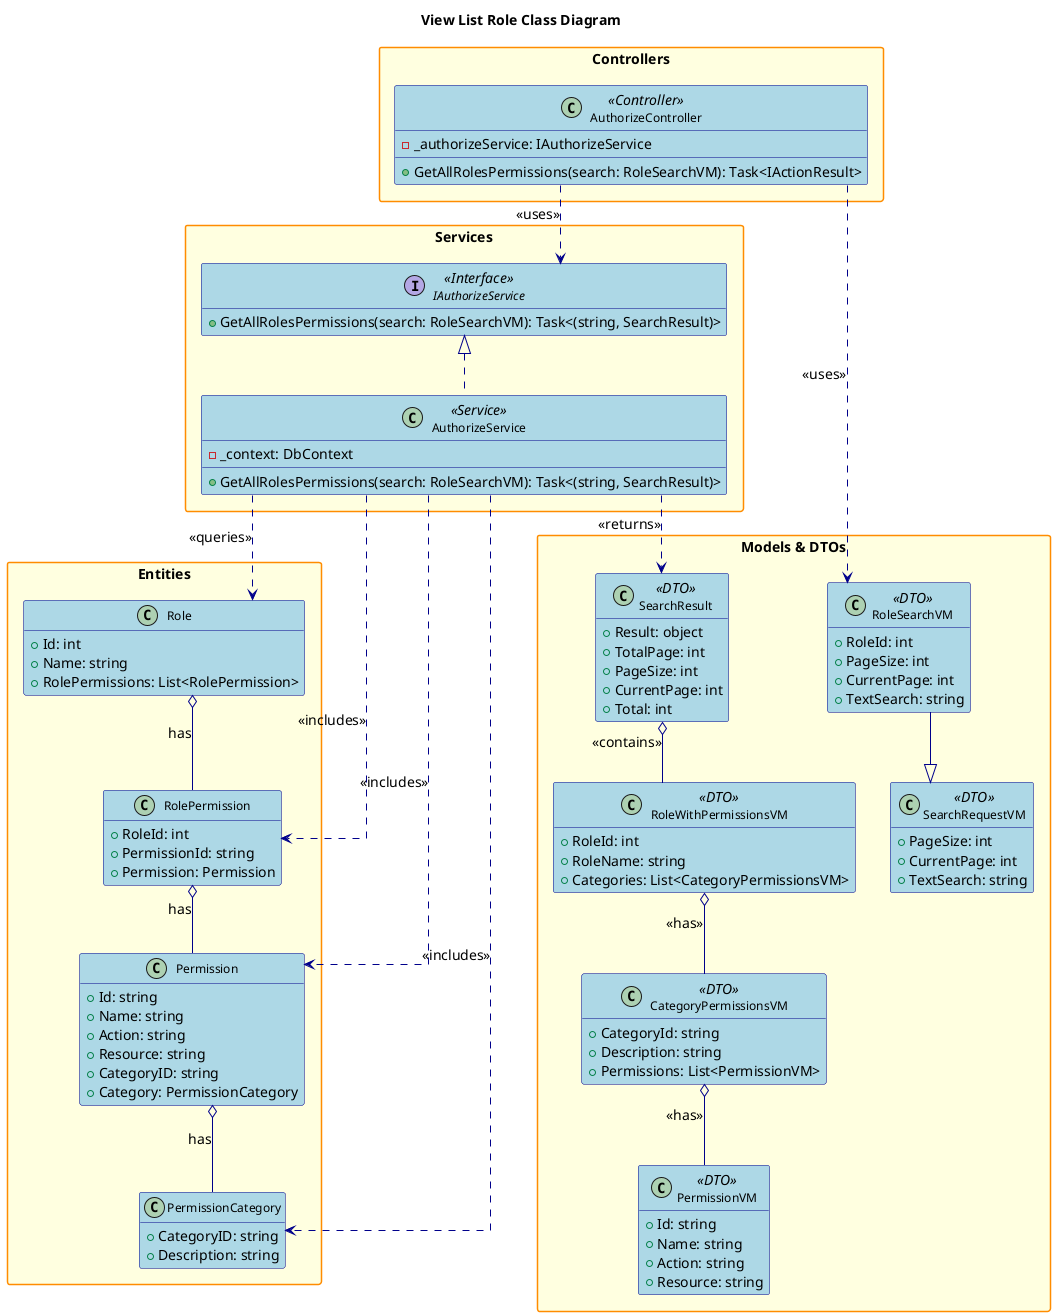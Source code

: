 @startuml
' Class Diagram for View List Role & Permissions Feature

title View List Role Class Diagram

hide empty members
skinparam packageStyle rectangle
skinparam linetype ortho
skinparam defaultFontSize 14
skinparam defaultFontName Arial
skinparam classFontSize 12
skinparam classFontName Arial
skinparam noteFontSize 11
skinparam noteFontName Arial

skinparam class {
    BackgroundColor LightBlue
    BorderColor DarkBlue
    ArrowColor DarkBlue
    FontSize 12
}

skinparam package {
    BackgroundColor LightYellow
    BorderColor DarkOrange
    FontSize 14
    FontStyle bold
}

skinparam interface {
    BackgroundColor LightGreen
    BorderColor DarkGreen
    FontSize 12
}

skinparam enum {
    BackgroundColor LightCyan
    BorderColor DarkCyan
    FontSize 12
}

package "Controllers" {
    class AuthorizeController <<Controller>> {
        - _authorizeService: IAuthorizeService
        + GetAllRolesPermissions(search: RoleSearchVM): Task<IActionResult>
    }
}

package "Services" {
    interface IAuthorizeService <<Interface>> {
        + GetAllRolesPermissions(search: RoleSearchVM): Task<(string, SearchResult)>
    }
    class AuthorizeService <<Service>> {
        - _context: DbContext
        + GetAllRolesPermissions(search: RoleSearchVM): Task<(string, SearchResult)>
    }
}

package "Models & DTOs" {
    class RoleSearchVM <<DTO>> {
        + RoleId: int
        + PageSize: int
        + CurrentPage: int
        + TextSearch: string
    }
    class SearchRequestVM <<DTO>> {
        + PageSize: int
        + CurrentPage: int
        + TextSearch: string
    }
    class SearchResult <<DTO>> {
        + Result: object
        + TotalPage: int
        + PageSize: int
        + CurrentPage: int
        + Total: int
    }
    class RoleWithPermissionsVM <<DTO>> {
        + RoleId: int
        + RoleName: string
        + Categories: List<CategoryPermissionsVM>
    }
    class CategoryPermissionsVM <<DTO>> {
        + CategoryId: string
        + Description: string
        + Permissions: List<PermissionVM>
    }
    class PermissionVM <<DTO>> {
        + Id: string
        + Name: string
        + Action: string
        + Resource: string
    }
}

package "Entities" {
    class Role {
        + Id: int
        + Name: string
        + RolePermissions: List<RolePermission>
    }
    class RolePermission {
        + RoleId: int
        + PermissionId: string
        + Permission: Permission
    }
    class Permission {
        + Id: string
        + Name: string
        + Action: string
        + Resource: string
        + CategoryID: string
        + Category: PermissionCategory
    }
    class PermissionCategory {
        + CategoryID: string
        + Description: string
    }
}

' Relationships
AuthorizeController ..> IAuthorizeService : <<uses>>
AuthorizeController ..> RoleSearchVM : <<uses>>
IAuthorizeService <|.. AuthorizeService
AuthorizeService ..> Role : <<queries>>
AuthorizeService ..> RolePermission : <<includes>>
AuthorizeService ..> Permission : <<includes>>
AuthorizeService ..> PermissionCategory : <<includes>>
AuthorizeService ..> SearchResult : <<returns>>
Role o-- RolePermission : has
RolePermission o-- Permission : has
Permission o-- PermissionCategory : has
SearchResult o-- RoleWithPermissionsVM : <<contains>>
RoleWithPermissionsVM o-- CategoryPermissionsVM : <<has>>
CategoryPermissionsVM o-- PermissionVM : <<has>>
RoleSearchVM --|> SearchRequestVM

@enduml 